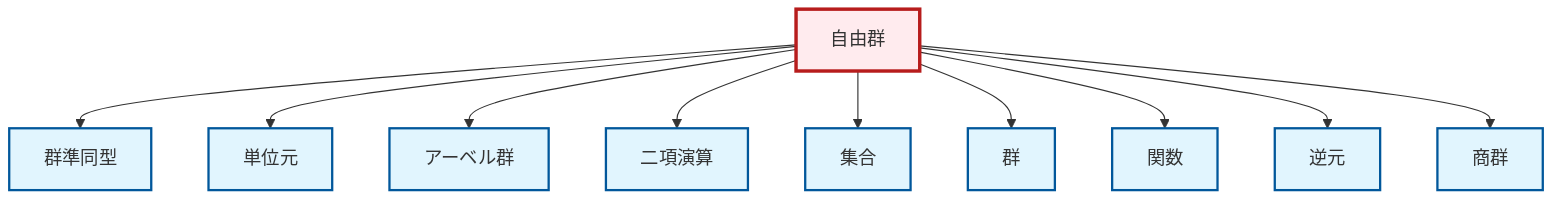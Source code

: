 graph TD
    classDef definition fill:#e1f5fe,stroke:#01579b,stroke-width:2px
    classDef theorem fill:#f3e5f5,stroke:#4a148c,stroke-width:2px
    classDef axiom fill:#fff3e0,stroke:#e65100,stroke-width:2px
    classDef example fill:#e8f5e9,stroke:#1b5e20,stroke-width:2px
    classDef current fill:#ffebee,stroke:#b71c1c,stroke-width:3px
    def-function["関数"]:::definition
    def-identity-element["単位元"]:::definition
    def-inverse-element["逆元"]:::definition
    def-quotient-group["商群"]:::definition
    def-set["集合"]:::definition
    def-free-group["自由群"]:::definition
    def-group["群"]:::definition
    def-homomorphism["群準同型"]:::definition
    def-binary-operation["二項演算"]:::definition
    def-abelian-group["アーベル群"]:::definition
    def-free-group --> def-homomorphism
    def-free-group --> def-identity-element
    def-free-group --> def-abelian-group
    def-free-group --> def-binary-operation
    def-free-group --> def-set
    def-free-group --> def-group
    def-free-group --> def-function
    def-free-group --> def-inverse-element
    def-free-group --> def-quotient-group
    class def-free-group current